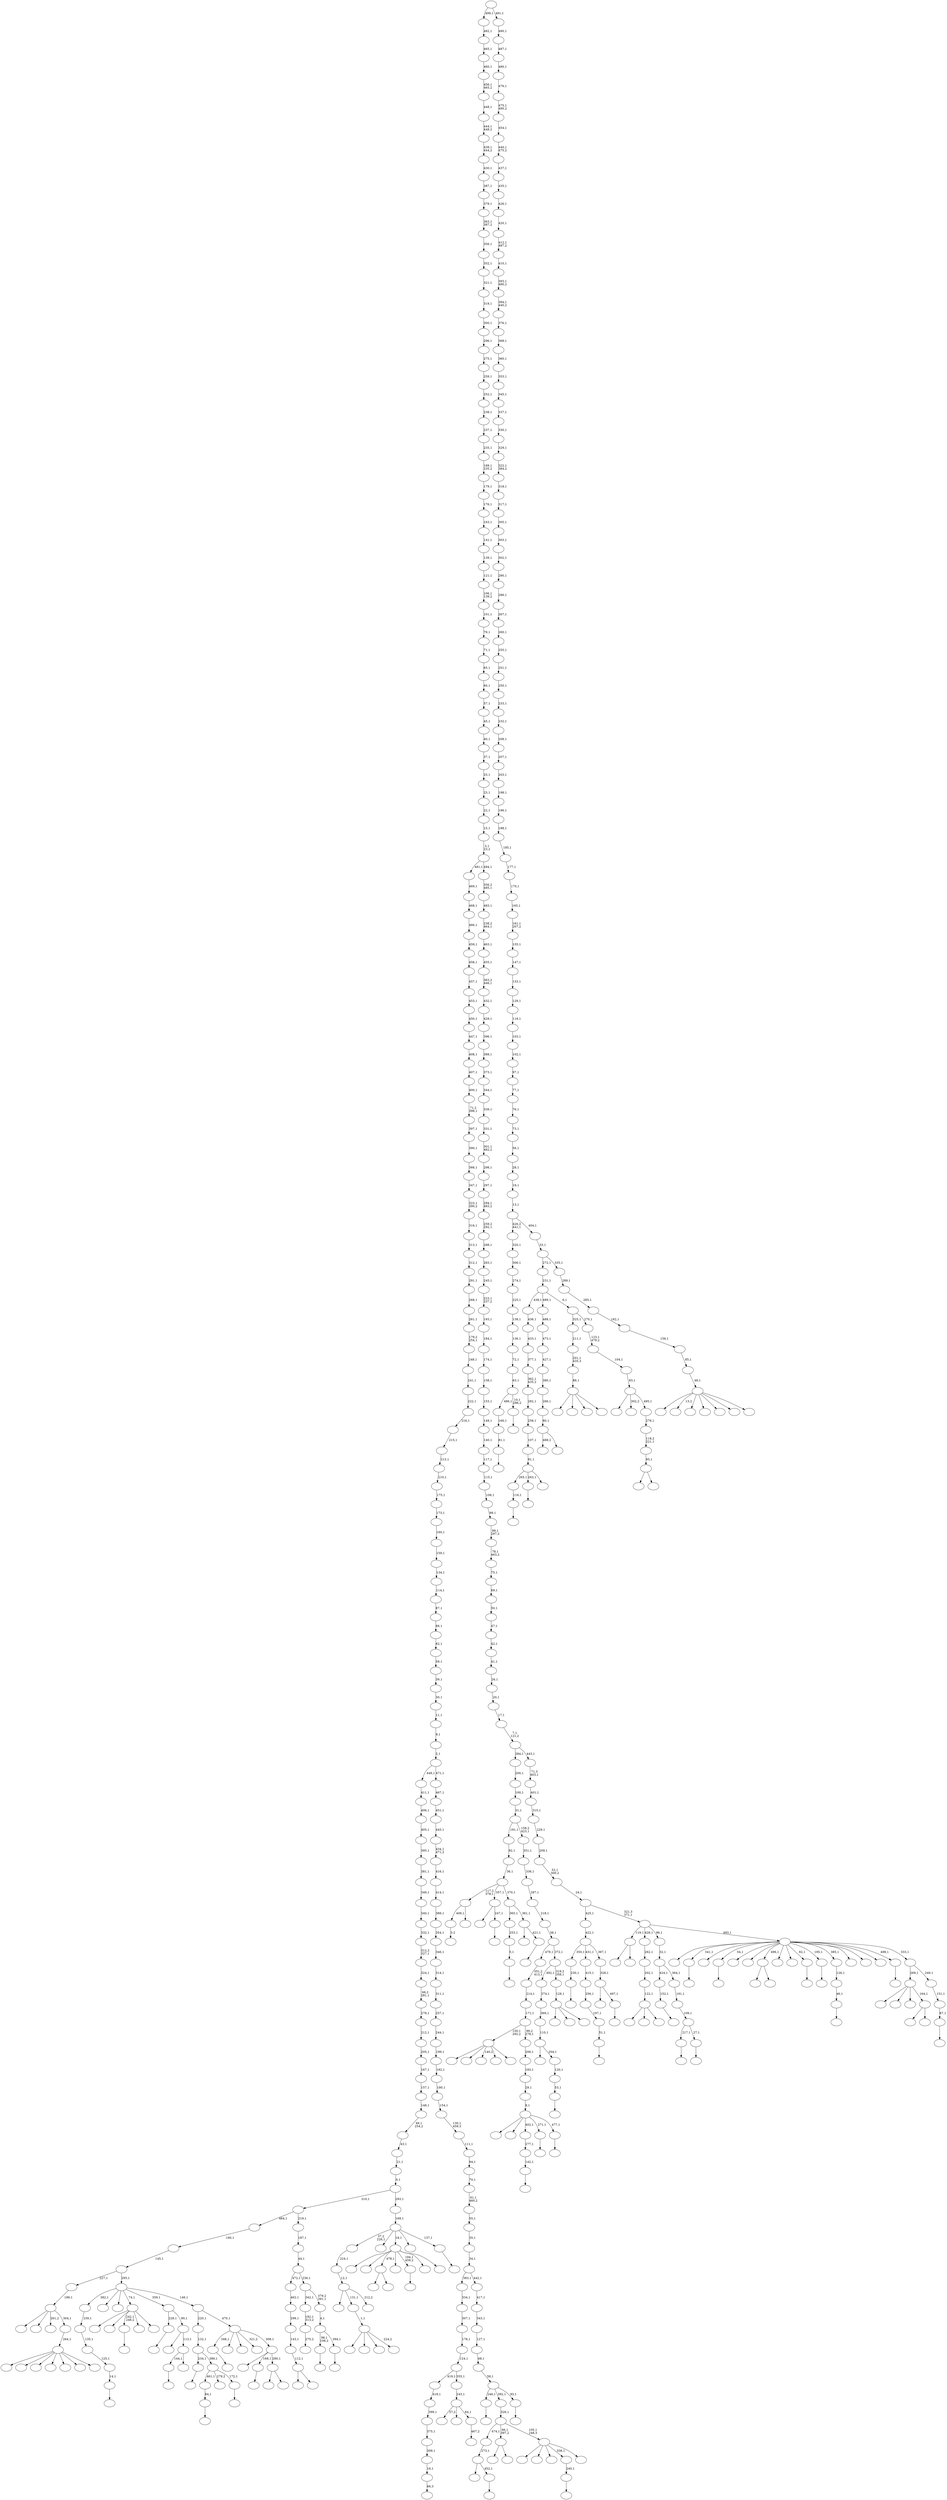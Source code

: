 digraph T {
	650 [label=""]
	649 [label=""]
	648 [label=""]
	647 [label=""]
	646 [label=""]
	645 [label=""]
	644 [label=""]
	643 [label=""]
	642 [label=""]
	641 [label=""]
	640 [label=""]
	639 [label=""]
	638 [label=""]
	637 [label=""]
	636 [label=""]
	635 [label=""]
	634 [label=""]
	633 [label=""]
	632 [label=""]
	631 [label=""]
	630 [label=""]
	629 [label=""]
	628 [label=""]
	627 [label=""]
	626 [label=""]
	625 [label=""]
	624 [label=""]
	623 [label=""]
	622 [label=""]
	621 [label=""]
	620 [label=""]
	619 [label=""]
	618 [label=""]
	617 [label=""]
	616 [label=""]
	615 [label=""]
	614 [label=""]
	613 [label=""]
	612 [label=""]
	611 [label=""]
	610 [label=""]
	609 [label=""]
	608 [label=""]
	607 [label=""]
	606 [label=""]
	605 [label=""]
	604 [label=""]
	603 [label=""]
	602 [label=""]
	601 [label=""]
	600 [label=""]
	599 [label=""]
	598 [label=""]
	597 [label=""]
	596 [label=""]
	595 [label=""]
	594 [label=""]
	593 [label=""]
	592 [label=""]
	591 [label=""]
	590 [label=""]
	589 [label=""]
	588 [label=""]
	587 [label=""]
	586 [label=""]
	585 [label=""]
	584 [label=""]
	583 [label=""]
	582 [label=""]
	581 [label=""]
	580 [label=""]
	579 [label=""]
	578 [label=""]
	577 [label=""]
	576 [label=""]
	575 [label=""]
	574 [label=""]
	573 [label=""]
	572 [label=""]
	571 [label=""]
	570 [label=""]
	569 [label=""]
	568 [label=""]
	567 [label=""]
	566 [label=""]
	565 [label=""]
	564 [label=""]
	563 [label=""]
	562 [label=""]
	561 [label=""]
	560 [label=""]
	559 [label=""]
	558 [label=""]
	557 [label=""]
	556 [label=""]
	555 [label=""]
	554 [label=""]
	553 [label=""]
	552 [label=""]
	551 [label=""]
	550 [label=""]
	549 [label=""]
	548 [label=""]
	547 [label=""]
	546 [label=""]
	545 [label=""]
	544 [label=""]
	543 [label=""]
	542 [label=""]
	541 [label=""]
	540 [label=""]
	539 [label=""]
	538 [label=""]
	537 [label=""]
	536 [label=""]
	535 [label=""]
	534 [label=""]
	533 [label=""]
	532 [label=""]
	531 [label=""]
	530 [label=""]
	529 [label=""]
	528 [label=""]
	527 [label=""]
	526 [label=""]
	525 [label=""]
	524 [label=""]
	523 [label=""]
	522 [label=""]
	521 [label=""]
	520 [label=""]
	519 [label=""]
	518 [label=""]
	517 [label=""]
	516 [label=""]
	515 [label=""]
	514 [label=""]
	513 [label=""]
	512 [label=""]
	511 [label=""]
	510 [label=""]
	509 [label=""]
	508 [label=""]
	507 [label=""]
	506 [label=""]
	505 [label=""]
	504 [label=""]
	503 [label=""]
	502 [label=""]
	501 [label=""]
	500 [label=""]
	499 [label=""]
	498 [label=""]
	497 [label=""]
	496 [label=""]
	495 [label=""]
	494 [label=""]
	493 [label=""]
	492 [label=""]
	491 [label=""]
	490 [label=""]
	489 [label=""]
	488 [label=""]
	487 [label=""]
	486 [label=""]
	485 [label=""]
	484 [label=""]
	483 [label=""]
	482 [label=""]
	481 [label=""]
	480 [label=""]
	479 [label=""]
	478 [label=""]
	477 [label=""]
	476 [label=""]
	475 [label=""]
	474 [label=""]
	473 [label=""]
	472 [label=""]
	471 [label=""]
	470 [label=""]
	469 [label=""]
	468 [label=""]
	467 [label=""]
	466 [label=""]
	465 [label=""]
	464 [label=""]
	463 [label=""]
	462 [label=""]
	461 [label=""]
	460 [label=""]
	459 [label=""]
	458 [label=""]
	457 [label=""]
	456 [label=""]
	455 [label=""]
	454 [label=""]
	453 [label=""]
	452 [label=""]
	451 [label=""]
	450 [label=""]
	449 [label=""]
	448 [label=""]
	447 [label=""]
	446 [label=""]
	445 [label=""]
	444 [label=""]
	443 [label=""]
	442 [label=""]
	441 [label=""]
	440 [label=""]
	439 [label=""]
	438 [label=""]
	437 [label=""]
	436 [label=""]
	435 [label=""]
	434 [label=""]
	433 [label=""]
	432 [label=""]
	431 [label=""]
	430 [label=""]
	429 [label=""]
	428 [label=""]
	427 [label=""]
	426 [label=""]
	425 [label=""]
	424 [label=""]
	423 [label=""]
	422 [label=""]
	421 [label=""]
	420 [label=""]
	419 [label=""]
	418 [label=""]
	417 [label=""]
	416 [label=""]
	415 [label=""]
	414 [label=""]
	413 [label=""]
	412 [label=""]
	411 [label=""]
	410 [label=""]
	409 [label=""]
	408 [label=""]
	407 [label=""]
	406 [label=""]
	405 [label=""]
	404 [label=""]
	403 [label=""]
	402 [label=""]
	401 [label=""]
	400 [label=""]
	399 [label=""]
	398 [label=""]
	397 [label=""]
	396 [label=""]
	395 [label=""]
	394 [label=""]
	393 [label=""]
	392 [label=""]
	391 [label=""]
	390 [label=""]
	389 [label=""]
	388 [label=""]
	387 [label=""]
	386 [label=""]
	385 [label=""]
	384 [label=""]
	383 [label=""]
	382 [label=""]
	381 [label=""]
	380 [label=""]
	379 [label=""]
	378 [label=""]
	377 [label=""]
	376 [label=""]
	375 [label=""]
	374 [label=""]
	373 [label=""]
	372 [label=""]
	371 [label=""]
	370 [label=""]
	369 [label=""]
	368 [label=""]
	367 [label=""]
	366 [label=""]
	365 [label=""]
	364 [label=""]
	363 [label=""]
	362 [label=""]
	361 [label=""]
	360 [label=""]
	359 [label=""]
	358 [label=""]
	357 [label=""]
	356 [label=""]
	355 [label=""]
	354 [label=""]
	353 [label=""]
	352 [label=""]
	351 [label=""]
	350 [label=""]
	349 [label=""]
	348 [label=""]
	347 [label=""]
	346 [label=""]
	345 [label=""]
	344 [label=""]
	343 [label=""]
	342 [label=""]
	341 [label=""]
	340 [label=""]
	339 [label=""]
	338 [label=""]
	337 [label=""]
	336 [label=""]
	335 [label=""]
	334 [label=""]
	333 [label=""]
	332 [label=""]
	331 [label=""]
	330 [label=""]
	329 [label=""]
	328 [label=""]
	327 [label=""]
	326 [label=""]
	325 [label=""]
	324 [label=""]
	323 [label=""]
	322 [label=""]
	321 [label=""]
	320 [label=""]
	319 [label=""]
	318 [label=""]
	317 [label=""]
	316 [label=""]
	315 [label=""]
	314 [label=""]
	313 [label=""]
	312 [label=""]
	311 [label=""]
	310 [label=""]
	309 [label=""]
	308 [label=""]
	307 [label=""]
	306 [label=""]
	305 [label=""]
	304 [label=""]
	303 [label=""]
	302 [label=""]
	301 [label=""]
	300 [label=""]
	299 [label=""]
	298 [label=""]
	297 [label=""]
	296 [label=""]
	295 [label=""]
	294 [label=""]
	293 [label=""]
	292 [label=""]
	291 [label=""]
	290 [label=""]
	289 [label=""]
	288 [label=""]
	287 [label=""]
	286 [label=""]
	285 [label=""]
	284 [label=""]
	283 [label=""]
	282 [label=""]
	281 [label=""]
	280 [label=""]
	279 [label=""]
	278 [label=""]
	277 [label=""]
	276 [label=""]
	275 [label=""]
	274 [label=""]
	273 [label=""]
	272 [label=""]
	271 [label=""]
	270 [label=""]
	269 [label=""]
	268 [label=""]
	267 [label=""]
	266 [label=""]
	265 [label=""]
	264 [label=""]
	263 [label=""]
	262 [label=""]
	261 [label=""]
	260 [label=""]
	259 [label=""]
	258 [label=""]
	257 [label=""]
	256 [label=""]
	255 [label=""]
	254 [label=""]
	253 [label=""]
	252 [label=""]
	251 [label=""]
	250 [label=""]
	249 [label=""]
	248 [label=""]
	247 [label=""]
	246 [label=""]
	245 [label=""]
	244 [label=""]
	243 [label=""]
	242 [label=""]
	241 [label=""]
	240 [label=""]
	239 [label=""]
	238 [label=""]
	237 [label=""]
	236 [label=""]
	235 [label=""]
	234 [label=""]
	233 [label=""]
	232 [label=""]
	231 [label=""]
	230 [label=""]
	229 [label=""]
	228 [label=""]
	227 [label=""]
	226 [label=""]
	225 [label=""]
	224 [label=""]
	223 [label=""]
	222 [label=""]
	221 [label=""]
	220 [label=""]
	219 [label=""]
	218 [label=""]
	217 [label=""]
	216 [label=""]
	215 [label=""]
	214 [label=""]
	213 [label=""]
	212 [label=""]
	211 [label=""]
	210 [label=""]
	209 [label=""]
	208 [label=""]
	207 [label=""]
	206 [label=""]
	205 [label=""]
	204 [label=""]
	203 [label=""]
	202 [label=""]
	201 [label=""]
	200 [label=""]
	199 [label=""]
	198 [label=""]
	197 [label=""]
	196 [label=""]
	195 [label=""]
	194 [label=""]
	193 [label=""]
	192 [label=""]
	191 [label=""]
	190 [label=""]
	189 [label=""]
	188 [label=""]
	187 [label=""]
	186 [label=""]
	185 [label=""]
	184 [label=""]
	183 [label=""]
	182 [label=""]
	181 [label=""]
	180 [label=""]
	179 [label=""]
	178 [label=""]
	177 [label=""]
	176 [label=""]
	175 [label=""]
	174 [label=""]
	173 [label=""]
	172 [label=""]
	171 [label=""]
	170 [label=""]
	169 [label=""]
	168 [label=""]
	167 [label=""]
	166 [label=""]
	165 [label=""]
	164 [label=""]
	163 [label=""]
	162 [label=""]
	161 [label=""]
	160 [label=""]
	159 [label=""]
	158 [label=""]
	157 [label=""]
	156 [label=""]
	155 [label=""]
	154 [label=""]
	153 [label=""]
	152 [label=""]
	151 [label=""]
	150 [label=""]
	149 [label=""]
	148 [label=""]
	147 [label=""]
	146 [label=""]
	145 [label=""]
	144 [label=""]
	143 [label=""]
	142 [label=""]
	141 [label=""]
	140 [label=""]
	139 [label=""]
	138 [label=""]
	137 [label=""]
	136 [label=""]
	135 [label=""]
	134 [label=""]
	133 [label=""]
	132 [label=""]
	131 [label=""]
	130 [label=""]
	129 [label=""]
	128 [label=""]
	127 [label=""]
	126 [label=""]
	125 [label=""]
	124 [label=""]
	123 [label=""]
	122 [label=""]
	121 [label=""]
	120 [label=""]
	119 [label=""]
	118 [label=""]
	117 [label=""]
	116 [label=""]
	115 [label=""]
	114 [label=""]
	113 [label=""]
	112 [label=""]
	111 [label=""]
	110 [label=""]
	109 [label=""]
	108 [label=""]
	107 [label=""]
	106 [label=""]
	105 [label=""]
	104 [label=""]
	103 [label=""]
	102 [label=""]
	101 [label=""]
	100 [label=""]
	99 [label=""]
	98 [label=""]
	97 [label=""]
	96 [label=""]
	95 [label=""]
	94 [label=""]
	93 [label=""]
	92 [label=""]
	91 [label=""]
	90 [label=""]
	89 [label=""]
	88 [label=""]
	87 [label=""]
	86 [label=""]
	85 [label=""]
	84 [label=""]
	83 [label=""]
	82 [label=""]
	81 [label=""]
	80 [label=""]
	79 [label=""]
	78 [label=""]
	77 [label=""]
	76 [label=""]
	75 [label=""]
	74 [label=""]
	73 [label=""]
	72 [label=""]
	71 [label=""]
	70 [label=""]
	69 [label=""]
	68 [label=""]
	67 [label=""]
	66 [label=""]
	65 [label=""]
	64 [label=""]
	63 [label=""]
	62 [label=""]
	61 [label=""]
	60 [label=""]
	59 [label=""]
	58 [label=""]
	57 [label=""]
	56 [label=""]
	55 [label=""]
	54 [label=""]
	53 [label=""]
	52 [label=""]
	51 [label=""]
	50 [label=""]
	49 [label=""]
	48 [label=""]
	47 [label=""]
	46 [label=""]
	45 [label=""]
	44 [label=""]
	43 [label=""]
	42 [label=""]
	41 [label=""]
	40 [label=""]
	39 [label=""]
	38 [label=""]
	37 [label=""]
	36 [label=""]
	35 [label=""]
	34 [label=""]
	33 [label=""]
	32 [label=""]
	31 [label=""]
	30 [label=""]
	29 [label=""]
	28 [label=""]
	27 [label=""]
	26 [label=""]
	25 [label=""]
	24 [label=""]
	23 [label=""]
	22 [label=""]
	21 [label=""]
	20 [label=""]
	19 [label=""]
	18 [label=""]
	17 [label=""]
	16 [label=""]
	15 [label=""]
	14 [label=""]
	13 [label=""]
	12 [label=""]
	11 [label=""]
	10 [label=""]
	9 [label=""]
	8 [label=""]
	7 [label=""]
	6 [label=""]
	5 [label=""]
	4 [label=""]
	3 [label=""]
	2 [label=""]
	1 [label=""]
	0 [label=""]
	648 -> 649 [label=""]
	645 -> 646 [label="3,2"]
	638 -> 639 [label=""]
	633 -> 634 [label=""]
	632 -> 633 [label="116,1"]
	621 -> 622 [label=""]
	620 -> 621 [label="84,1"]
	618 -> 619 [label=""]
	617 -> 618 [label="14,1"]
	616 -> 617 [label="125,1"]
	615 -> 616 [label="135,1"]
	614 -> 615 [label="239,1"]
	612 -> 613 [label=""]
	606 -> 607 [label=""]
	605 -> 606 [label="5,1"]
	604 -> 605 [label="253,1"]
	600 -> 645 [label="409,1"]
	600 -> 601 [label=""]
	598 -> 631 [label=""]
	598 -> 599 [label=""]
	593 -> 594 [label=""]
	580 -> 581 [label=""]
	577 -> 578 [label=""]
	576 -> 577 [label="142,1"]
	575 -> 576 [label="277,1"]
	571 -> 572 [label="66,3"]
	570 -> 571 [label="16,1"]
	569 -> 570 [label="309,1"]
	568 -> 569 [label="375,1"]
	567 -> 568 [label="399,1"]
	566 -> 567 [label="418,1"]
	560 -> 602 [label=""]
	560 -> 596 [label=""]
	560 -> 574 [label=""]
	560 -> 561 [label="224,2"]
	559 -> 560 [label="1,1"]
	556 -> 557 [label=""]
	555 -> 556 [label="152,1"]
	553 -> 610 [label=""]
	553 -> 554 [label=""]
	549 -> 550 [label=""]
	545 -> 546 [label=""]
	544 -> 545 [label="230,1"]
	542 -> 543 [label=""]
	541 -> 542 [label="51,1"]
	540 -> 541 [label="197,1"]
	539 -> 540 [label="256,1"]
	538 -> 539 [label="415,1"]
	536 -> 537 [label=""]
	535 -> 597 [label=""]
	535 -> 536 [label="452,1"]
	534 -> 535 [label="273,1"]
	531 -> 532 [label=""]
	530 -> 531 [label="81,1"]
	529 -> 530 [label="166,1"]
	527 -> 528 [label=""]
	524 -> 525 [label=""]
	519 -> 632 [label="265,1"]
	519 -> 549 [label="263,1"]
	519 -> 520 [label=""]
	518 -> 519 [label="91,1"]
	517 -> 518 [label="107,1"]
	516 -> 517 [label="258,1"]
	515 -> 516 [label="282,1"]
	514 -> 515 [label="362,1\n435,2"]
	513 -> 514 [label="377,1"]
	512 -> 513 [label="433,1"]
	511 -> 512 [label="436,1"]
	508 -> 644 [label=""]
	508 -> 509 [label=""]
	506 -> 590 [label="488,2"]
	506 -> 507 [label=""]
	505 -> 506 [label="80,1"]
	504 -> 505 [label="266,1"]
	503 -> 504 [label="380,1"]
	502 -> 503 [label="427,1"]
	501 -> 502 [label="473,1"]
	500 -> 501 [label="488,1"]
	495 -> 496 [label=""]
	494 -> 548 [label=""]
	494 -> 495 [label="497,1"]
	493 -> 494 [label="328,1"]
	492 -> 544 [label="350,1"]
	492 -> 538 [label="431,1"]
	492 -> 493 [label="367,1"]
	491 -> 492 [label="422,1"]
	489 -> 490 [label=""]
	487 -> 637 [label=""]
	487 -> 559 [label="131,1"]
	487 -> 488 [label="212,2"]
	486 -> 487 [label="12,1"]
	485 -> 486 [label="224,1"]
	482 -> 483 [label=""]
	481 -> 521 [label=""]
	481 -> 482 [label="247,1"]
	478 -> 479 [label=""]
	475 -> 476 [label=""]
	472 -> 473 [label="275,2"]
	471 -> 472 [label="182,1\n313,2"]
	469 -> 636 [label=""]
	469 -> 523 [label=""]
	469 -> 474 [label=""]
	469 -> 470 [label=""]
	468 -> 469 [label="88,1"]
	467 -> 468 [label="201,1\n435,3"]
	466 -> 467 [label="211,1"]
	463 -> 464 [label=""]
	461 -> 462 [label=""]
	459 -> 460 [label=""]
	458 -> 459 [label="46,1"]
	457 -> 458 [label="126,1"]
	454 -> 522 [label=""]
	454 -> 455 [label=""]
	453 -> 454 [label="95,1"]
	452 -> 453 [label="118,2\n221,1"]
	451 -> 452 [label="276,1"]
	450 -> 588 [label=""]
	450 -> 552 [label="302,2"]
	450 -> 451 [label="495,1"]
	449 -> 450 [label="83,1"]
	448 -> 449 [label="104,1"]
	447 -> 448 [label="123,1\n476,2"]
	446 -> 466 [label="325,1"]
	446 -> 447 [label="270,1"]
	445 -> 511 [label="438,1"]
	445 -> 500 [label="489,1"]
	445 -> 446 [label="6,1"]
	444 -> 445 [label="231,1"]
	442 -> 443 [label=""]
	440 -> 441 [label="467,2"]
	439 -> 609 [label="57,2"]
	439 -> 583 [label=""]
	439 -> 440 [label="64,1"]
	438 -> 439 [label="243,1"]
	437 -> 566 [label="419,1"]
	437 -> 438 [label="355,1"]
	436 -> 437 [label="124,1"]
	435 -> 436 [label="178,1"]
	434 -> 435 [label="307,1"]
	433 -> 434 [label="334,1"]
	429 -> 629 [label=""]
	429 -> 499 [label=""]
	429 -> 430 [label=""]
	428 -> 429 [label="122,1"]
	427 -> 428 [label="202,1"]
	426 -> 427 [label="262,1"]
	424 -> 425 [label=""]
	421 -> 584 [label=""]
	421 -> 422 [label=""]
	418 -> 547 [label=""]
	418 -> 419 [label=""]
	417 -> 418 [label="112,1"]
	416 -> 417 [label="143,1"]
	415 -> 416 [label="299,1"]
	414 -> 415 [label="462,1"]
	412 -> 413 [label=""]
	411 -> 612 [label="217,1"]
	411 -> 412 [label="27,1"]
	410 -> 411 [label="109,1"]
	409 -> 410 [label="191,1"]
	408 -> 555 [label="424,1"]
	408 -> 409 [label="364,1"]
	407 -> 408 [label="32,1"]
	405 -> 406 [label=""]
	404 -> 405 [label="240,1"]
	399 -> 400 [label=""]
	398 -> 628 [label=""]
	398 -> 399 [label="421,1"]
	397 -> 604 [label="365,1"]
	397 -> 398 [label="361,1"]
	396 -> 600 [label="117,2\n378,1"]
	396 -> 481 [label="357,1"]
	396 -> 397 [label="370,1"]
	395 -> 396 [label="36,1"]
	394 -> 395 [label="92,1"]
	386 -> 387 [label=""]
	385 -> 620 [label="461,1"]
	385 -> 431 [label="279,2"]
	385 -> 386 [label="172,1"]
	384 -> 478 [label="234,1"]
	384 -> 385 [label="386,1"]
	383 -> 384 [label="132,1"]
	381 -> 647 [label=""]
	381 -> 642 [label=""]
	381 -> 551 [label="140,2"]
	381 -> 497 [label=""]
	381 -> 382 [label=""]
	378 -> 379 [label=""]
	376 -> 377 [label=""]
	375 -> 376 [label="53,1"]
	374 -> 375 [label="120,1"]
	373 -> 562 [label=""]
	373 -> 374 [label="204,1"]
	372 -> 373 [label="110,1"]
	371 -> 372 [label="369,1"]
	370 -> 371 [label="374,1"]
	368 -> 626 [label=""]
	368 -> 624 [label=""]
	368 -> 563 [label=""]
	368 -> 558 [label=""]
	368 -> 477 [label=""]
	368 -> 389 [label=""]
	368 -> 369 [label=""]
	367 -> 368 [label="264,1"]
	366 -> 641 [label=""]
	366 -> 623 [label=""]
	366 -> 432 [label="261,2"]
	366 -> 367 [label="304,1"]
	365 -> 366 [label="186,1"]
	362 -> 363 [label=""]
	360 -> 627 [label=""]
	360 -> 582 [label=""]
	360 -> 580 [label="242,1\n248,2"]
	360 -> 465 [label=""]
	360 -> 361 [label=""]
	358 -> 378 [label="144,1"]
	358 -> 359 [label=""]
	357 -> 573 [label=""]
	357 -> 358 [label="113,1"]
	356 -> 442 [label="228,1"]
	356 -> 357 [label="90,1"]
	354 -> 608 [label=""]
	354 -> 586 [label=""]
	354 -> 508 [label="478,1"]
	354 -> 484 [label=""]
	354 -> 463 [label="194,1\n459,2"]
	354 -> 391 [label=""]
	354 -> 355 [label=""]
	352 -> 353 [label=""]
	351 -> 611 [label=""]
	351 -> 595 [label=""]
	351 -> 575 [label="402,1"]
	351 -> 424 [label="271,1"]
	351 -> 352 [label="477,1"]
	350 -> 351 [label="8,1"]
	349 -> 350 [label="29,1"]
	348 -> 349 [label="183,1"]
	347 -> 348 [label="206,1"]
	346 -> 381 [label="150,1\n292,2"]
	346 -> 347 [label="99,2\n278,1"]
	345 -> 346 [label="171,1"]
	344 -> 345 [label="214,1"]
	343 -> 344 [label="351,2\n413,1"]
	341 -> 589 [label=""]
	341 -> 342 [label=""]
	340 -> 533 [label=""]
	340 -> 524 [label="168,1"]
	340 -> 341 [label="280,1"]
	339 -> 593 [label="348,1"]
	339 -> 591 [label=""]
	339 -> 510 [label=""]
	339 -> 401 [label="321,2"]
	339 -> 340 [label="308,1"]
	338 -> 383 [label="220,1"]
	338 -> 339 [label="470,1"]
	337 -> 614 [label="382,1"]
	337 -> 564 [label=""]
	337 -> 498 [label=""]
	337 -> 360 [label="74,1"]
	337 -> 356 [label="359,1"]
	337 -> 338 [label="146,1"]
	336 -> 365 [label="227,1"]
	336 -> 337 [label="295,1"]
	335 -> 336 [label="145,1"]
	334 -> 335 [label="190,1"]
	332 -> 585 [label=""]
	332 -> 390 [label=""]
	332 -> 333 [label=""]
	331 -> 332 [label="128,1"]
	330 -> 370 [label="492,1"]
	330 -> 331 [label="319,2\n358,1"]
	329 -> 343 [label="479,1"]
	329 -> 330 [label="372,1"]
	328 -> 329 [label="38,1"]
	327 -> 328 [label="218,1"]
	326 -> 327 [label="287,1"]
	325 -> 326 [label="336,1"]
	324 -> 325 [label="351,1"]
	323 -> 394 [label="181,1"]
	323 -> 324 [label="158,2\n423,1"]
	322 -> 323 [label="31,1"]
	321 -> 322 [label="100,1"]
	320 -> 321 [label="200,1"]
	317 -> 640 [label=""]
	317 -> 579 [label=""]
	317 -> 420 [label=""]
	317 -> 404 [label="338,1"]
	317 -> 318 [label=""]
	316 -> 534 [label="474,1"]
	316 -> 421 [label="86,1\n397,2"]
	316 -> 317 [label="105,1\n248,3"]
	315 -> 316 [label="326,1"]
	313 -> 314 [label=""]
	312 -> 527 [label="98,1\n106,2"]
	312 -> 313 [label="394,1"]
	311 -> 312 [label="4,1"]
	310 -> 471 [label="342,1"]
	310 -> 311 [label="379,2\n391,1"]
	309 -> 414 [label="472,1"]
	309 -> 310 [label="236,1"]
	308 -> 309 [label="44,1"]
	307 -> 308 [label="187,1"]
	306 -> 334 [label="484,1"]
	306 -> 307 [label="219,1"]
	304 -> 305 [label=""]
	303 -> 485 [label="37,2\n226,1"]
	303 -> 380 [label=""]
	303 -> 354 [label="18,1"]
	303 -> 319 [label=""]
	303 -> 304 [label="137,1"]
	302 -> 303 [label="169,1"]
	301 -> 306 [label="310,1"]
	301 -> 302 [label="293,1"]
	300 -> 301 [label="0,1"]
	299 -> 300 [label="21,1"]
	298 -> 299 [label="43,1"]
	297 -> 298 [label="49,1\n254,2"]
	296 -> 297 [label="148,1"]
	295 -> 296 [label="157,1"]
	294 -> 295 [label="167,1"]
	293 -> 294 [label="205,1"]
	292 -> 293 [label="212,1"]
	291 -> 292 [label="279,1"]
	290 -> 291 [label="66,2\n281,1"]
	289 -> 290 [label="324,1"]
	288 -> 289 [label="312,2\n327,1"]
	287 -> 288 [label="332,1"]
	286 -> 287 [label="340,1"]
	285 -> 286 [label="349,1"]
	284 -> 285 [label="381,1"]
	283 -> 284 [label="395,1"]
	282 -> 283 [label="405,1"]
	281 -> 282 [label="406,1"]
	280 -> 281 [label="411,1"]
	278 -> 279 [label=""]
	277 -> 489 [label="246,1"]
	277 -> 315 [label="392,1"]
	277 -> 278 [label="93,1"]
	276 -> 277 [label="58,1"]
	275 -> 276 [label="68,1"]
	274 -> 275 [label="127,1"]
	273 -> 274 [label="343,1"]
	272 -> 273 [label="417,1"]
	271 -> 433 [label="383,1"]
	271 -> 272 [label="442,1"]
	270 -> 271 [label="34,1"]
	269 -> 270 [label="35,1"]
	268 -> 269 [label="55,1"]
	267 -> 268 [label="61,1\n460,2"]
	266 -> 267 [label="70,1"]
	265 -> 266 [label="94,1"]
	264 -> 265 [label="111,1"]
	263 -> 264 [label="130,1\n459,3"]
	262 -> 263 [label="154,1"]
	261 -> 262 [label="180,1"]
	260 -> 261 [label="192,1"]
	259 -> 260 [label="199,1"]
	258 -> 259 [label="244,1"]
	257 -> 258 [label="257,1"]
	256 -> 257 [label="311,1"]
	255 -> 256 [label="314,1"]
	254 -> 255 [label="346,1"]
	253 -> 254 [label="354,1"]
	252 -> 253 [label="389,1"]
	251 -> 252 [label="414,1"]
	250 -> 251 [label="416,1"]
	249 -> 250 [label="434,1\n471,2"]
	248 -> 249 [label="445,1"]
	247 -> 248 [label="451,1"]
	246 -> 247 [label="467,1"]
	245 -> 280 [label="449,1"]
	245 -> 246 [label="471,1"]
	244 -> 245 [label="2,1"]
	243 -> 244 [label="9,1"]
	242 -> 243 [label="11,1"]
	241 -> 242 [label="30,1"]
	240 -> 241 [label="39,1"]
	239 -> 240 [label="59,1"]
	238 -> 239 [label="62,1"]
	237 -> 238 [label="66,1"]
	236 -> 237 [label="87,1"]
	235 -> 236 [label="114,1"]
	234 -> 235 [label="134,1"]
	233 -> 234 [label="159,1"]
	232 -> 233 [label="160,1"]
	231 -> 232 [label="173,1"]
	230 -> 231 [label="175,1"]
	229 -> 230 [label="210,1"]
	228 -> 229 [label="213,1"]
	227 -> 228 [label="215,1"]
	226 -> 227 [label="216,1"]
	225 -> 226 [label="222,1"]
	224 -> 225 [label="241,1"]
	223 -> 224 [label="248,1"]
	222 -> 223 [label="179,2\n254,1"]
	221 -> 222 [label="261,1"]
	220 -> 221 [label="268,1"]
	219 -> 220 [label="291,1"]
	218 -> 219 [label="312,1"]
	217 -> 218 [label="313,1"]
	216 -> 217 [label="316,1"]
	215 -> 216 [label="323,1\n390,2"]
	214 -> 215 [label="347,1"]
	213 -> 214 [label="366,1"]
	212 -> 213 [label="390,1"]
	211 -> 212 [label="397,1"]
	210 -> 211 [label="71,2\n398,1"]
	209 -> 210 [label="400,1"]
	208 -> 209 [label="407,1"]
	207 -> 208 [label="408,1"]
	206 -> 207 [label="447,1"]
	205 -> 206 [label="450,1"]
	204 -> 205 [label="453,1"]
	203 -> 204 [label="457,1"]
	202 -> 203 [label="458,1"]
	201 -> 202 [label="459,1"]
	200 -> 201 [label="466,1"]
	199 -> 200 [label="468,1"]
	198 -> 199 [label="469,1"]
	196 -> 630 [label=""]
	196 -> 197 [label=""]
	195 -> 526 [label=""]
	195 -> 403 [label=""]
	195 -> 364 [label=""]
	195 -> 196 [label="164,1"]
	193 -> 194 [label=""]
	192 -> 529 [label="486,1"]
	192 -> 193 [label="10,1\n286,2"]
	191 -> 192 [label="63,1"]
	190 -> 191 [label="72,1"]
	189 -> 190 [label="136,1"]
	188 -> 189 [label="138,1"]
	187 -> 188 [label="225,1"]
	186 -> 187 [label="274,1"]
	185 -> 186 [label="306,1"]
	184 -> 185 [label="320,1"]
	182 -> 183 [label=""]
	181 -> 182 [label="67,1"]
	180 -> 181 [label="151,1"]
	179 -> 195 [label="269,1"]
	179 -> 180 [label="249,1"]
	178 -> 650 [label=""]
	178 -> 648 [label="341,1"]
	178 -> 643 [label=""]
	178 -> 638 [label="54,1"]
	178 -> 625 [label=""]
	178 -> 603 [label=""]
	178 -> 598 [label="496,1"]
	178 -> 587 [label=""]
	178 -> 565 [label=""]
	178 -> 475 [label="82,1"]
	178 -> 461 [label="195,1"]
	178 -> 457 [label="385,1"]
	178 -> 423 [label=""]
	178 -> 393 [label=""]
	178 -> 392 [label=""]
	178 -> 362 [label="498,1"]
	178 -> 179 [label="333,1"]
	177 -> 553 [label="119,1"]
	177 -> 426 [label="428,1"]
	177 -> 407 [label="96,1"]
	177 -> 178 [label="493,1"]
	176 -> 491 [label="425,1"]
	176 -> 177 [label="321,3\n371,1"]
	175 -> 176 [label="24,1"]
	174 -> 175 [label="52,1\n300,2"]
	173 -> 174 [label="209,1"]
	172 -> 173 [label="229,1"]
	171 -> 172 [label="315,1"]
	170 -> 171 [label="401,1"]
	169 -> 170 [label="71,3\n403,1"]
	168 -> 320 [label="284,1"]
	168 -> 169 [label="443,1"]
	167 -> 168 [label="7,1\n121,2"]
	166 -> 167 [label="17,1"]
	165 -> 166 [label="20,1"]
	164 -> 165 [label="26,1"]
	163 -> 164 [label="41,1"]
	162 -> 163 [label="42,1"]
	161 -> 162 [label="47,1"]
	160 -> 161 [label="50,1"]
	159 -> 160 [label="69,1"]
	158 -> 159 [label="75,1"]
	157 -> 158 [label="78,1\n463,2"]
	156 -> 157 [label="89,1\n297,2"]
	155 -> 156 [label="99,1"]
	154 -> 155 [label="108,1"]
	153 -> 154 [label="115,1"]
	152 -> 153 [label="117,1"]
	151 -> 152 [label="140,1"]
	150 -> 151 [label="149,1"]
	149 -> 150 [label="153,1"]
	148 -> 149 [label="158,1"]
	147 -> 148 [label="174,1"]
	146 -> 147 [label="184,1"]
	145 -> 146 [label="193,1"]
	144 -> 145 [label="223,1\n237,2"]
	143 -> 144 [label="245,1"]
	142 -> 143 [label="283,1"]
	141 -> 142 [label="288,1"]
	140 -> 141 [label="259,2\n292,1"]
	139 -> 140 [label="294,1\n483,2"]
	138 -> 139 [label="297,1"]
	137 -> 138 [label="298,1"]
	136 -> 137 [label="301,1\n482,2"]
	135 -> 136 [label="331,1"]
	134 -> 135 [label="339,1"]
	133 -> 134 [label="344,1"]
	132 -> 133 [label="373,1"]
	131 -> 132 [label="388,1"]
	130 -> 131 [label="396,1"]
	129 -> 130 [label="429,1"]
	128 -> 129 [label="432,1"]
	127 -> 128 [label="363,2\n446,1"]
	126 -> 127 [label="455,1"]
	125 -> 126 [label="463,1"]
	124 -> 125 [label="238,2\n464,1"]
	123 -> 124 [label="483,1"]
	122 -> 123 [label="356,2\n485,1"]
	121 -> 198 [label="481,1"]
	121 -> 122 [label="494,1"]
	120 -> 121 [label="3,1\n23,2"]
	119 -> 120 [label="15,1"]
	118 -> 119 [label="22,1"]
	117 -> 118 [label="23,1"]
	116 -> 117 [label="25,1"]
	115 -> 116 [label="37,1"]
	114 -> 115 [label="40,1"]
	113 -> 114 [label="45,1"]
	112 -> 113 [label="57,1"]
	111 -> 112 [label="60,1"]
	110 -> 111 [label="65,1"]
	109 -> 110 [label="71,1"]
	108 -> 109 [label="79,1"]
	107 -> 108 [label="101,1"]
	106 -> 107 [label="106,1\n139,2"]
	105 -> 106 [label="121,1"]
	104 -> 105 [label="139,1"]
	103 -> 104 [label="141,1"]
	102 -> 103 [label="163,1"]
	101 -> 102 [label="176,1"]
	100 -> 101 [label="179,1"]
	99 -> 100 [label="189,1\n235,2"]
	98 -> 99 [label="235,1"]
	97 -> 98 [label="237,1"]
	96 -> 97 [label="238,1"]
	95 -> 96 [label="252,1"]
	94 -> 95 [label="259,1"]
	93 -> 94 [label="275,1"]
	92 -> 93 [label="296,1"]
	91 -> 92 [label="300,1"]
	90 -> 91 [label="319,1"]
	89 -> 90 [label="321,1"]
	88 -> 89 [label="352,1"]
	87 -> 88 [label="356,1"]
	86 -> 87 [label="363,1\n387,2"]
	85 -> 86 [label="379,1"]
	84 -> 85 [label="387,1"]
	83 -> 84 [label="430,1"]
	82 -> 83 [label="439,1\n444,2"]
	81 -> 82 [label="444,1\n448,2"]
	80 -> 81 [label="448,1"]
	79 -> 80 [label="456,1\n465,2"]
	78 -> 79 [label="460,1"]
	77 -> 78 [label="465,1"]
	76 -> 77 [label="482,1"]
	74 -> 635 [label=""]
	74 -> 592 [label="13,2"]
	74 -> 480 [label=""]
	74 -> 456 [label=""]
	74 -> 402 [label=""]
	74 -> 388 [label=""]
	74 -> 75 [label=""]
	73 -> 74 [label="48,1"]
	72 -> 73 [label="85,1"]
	71 -> 72 [label="156,1"]
	70 -> 71 [label="162,1"]
	69 -> 70 [label="285,1"]
	68 -> 69 [label="289,1"]
	67 -> 444 [label="272,1"]
	67 -> 68 [label="335,1"]
	66 -> 67 [label="33,1"]
	65 -> 184 [label="426,2\n441,1"]
	65 -> 66 [label="404,1"]
	64 -> 65 [label="13,1"]
	63 -> 64 [label="19,1"]
	62 -> 63 [label="28,1"]
	61 -> 62 [label="56,1"]
	60 -> 61 [label="73,1"]
	59 -> 60 [label="76,1"]
	58 -> 59 [label="77,1"]
	57 -> 58 [label="97,1"]
	56 -> 57 [label="102,1"]
	55 -> 56 [label="103,1"]
	54 -> 55 [label="118,1"]
	53 -> 54 [label="129,1"]
	52 -> 53 [label="133,1"]
	51 -> 52 [label="147,1"]
	50 -> 51 [label="155,1"]
	49 -> 50 [label="161,1\n207,2"]
	48 -> 49 [label="165,1"]
	47 -> 48 [label="170,1"]
	46 -> 47 [label="177,1"]
	45 -> 46 [label="185,1"]
	44 -> 45 [label="188,1"]
	43 -> 44 [label="196,1"]
	42 -> 43 [label="198,1"]
	41 -> 42 [label="203,1"]
	40 -> 41 [label="207,1"]
	39 -> 40 [label="208,1"]
	38 -> 39 [label="232,1"]
	37 -> 38 [label="233,1"]
	36 -> 37 [label="250,1"]
	35 -> 36 [label="251,1"]
	34 -> 35 [label="255,1"]
	33 -> 34 [label="260,1"]
	32 -> 33 [label="267,1"]
	31 -> 32 [label="286,1"]
	30 -> 31 [label="290,1"]
	29 -> 30 [label="302,1"]
	28 -> 29 [label="303,1"]
	27 -> 28 [label="305,1"]
	26 -> 27 [label="317,1"]
	25 -> 26 [label="318,1"]
	24 -> 25 [label="322,1\n384,2"]
	23 -> 24 [label="329,1"]
	22 -> 23 [label="330,1"]
	21 -> 22 [label="337,1"]
	20 -> 21 [label="345,1"]
	19 -> 20 [label="353,1"]
	18 -> 19 [label="360,1"]
	17 -> 18 [label="368,1"]
	16 -> 17 [label="376,1"]
	15 -> 16 [label="384,1\n440,2"]
	14 -> 15 [label="393,1\n480,2"]
	13 -> 14 [label="410,1"]
	12 -> 13 [label="412,1\n487,2"]
	11 -> 12 [label="420,1"]
	10 -> 11 [label="426,1"]
	9 -> 10 [label="435,1"]
	8 -> 9 [label="437,1"]
	7 -> 8 [label="440,1\n475,2"]
	6 -> 7 [label="454,1"]
	5 -> 6 [label="475,1\n490,2"]
	4 -> 5 [label="476,1"]
	3 -> 4 [label="480,1"]
	2 -> 3 [label="487,1"]
	1 -> 2 [label="490,1"]
	0 -> 76 [label="499,1"]
	0 -> 1 [label="491,1"]
}
